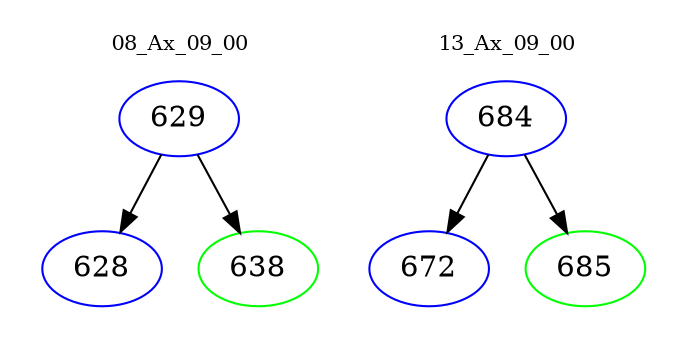 digraph{
subgraph cluster_0 {
color = white
label = "08_Ax_09_00";
fontsize=10;
T0_629 [label="629", color="blue"]
T0_629 -> T0_628 [color="black"]
T0_628 [label="628", color="blue"]
T0_629 -> T0_638 [color="black"]
T0_638 [label="638", color="green"]
}
subgraph cluster_1 {
color = white
label = "13_Ax_09_00";
fontsize=10;
T1_684 [label="684", color="blue"]
T1_684 -> T1_672 [color="black"]
T1_672 [label="672", color="blue"]
T1_684 -> T1_685 [color="black"]
T1_685 [label="685", color="green"]
}
}
